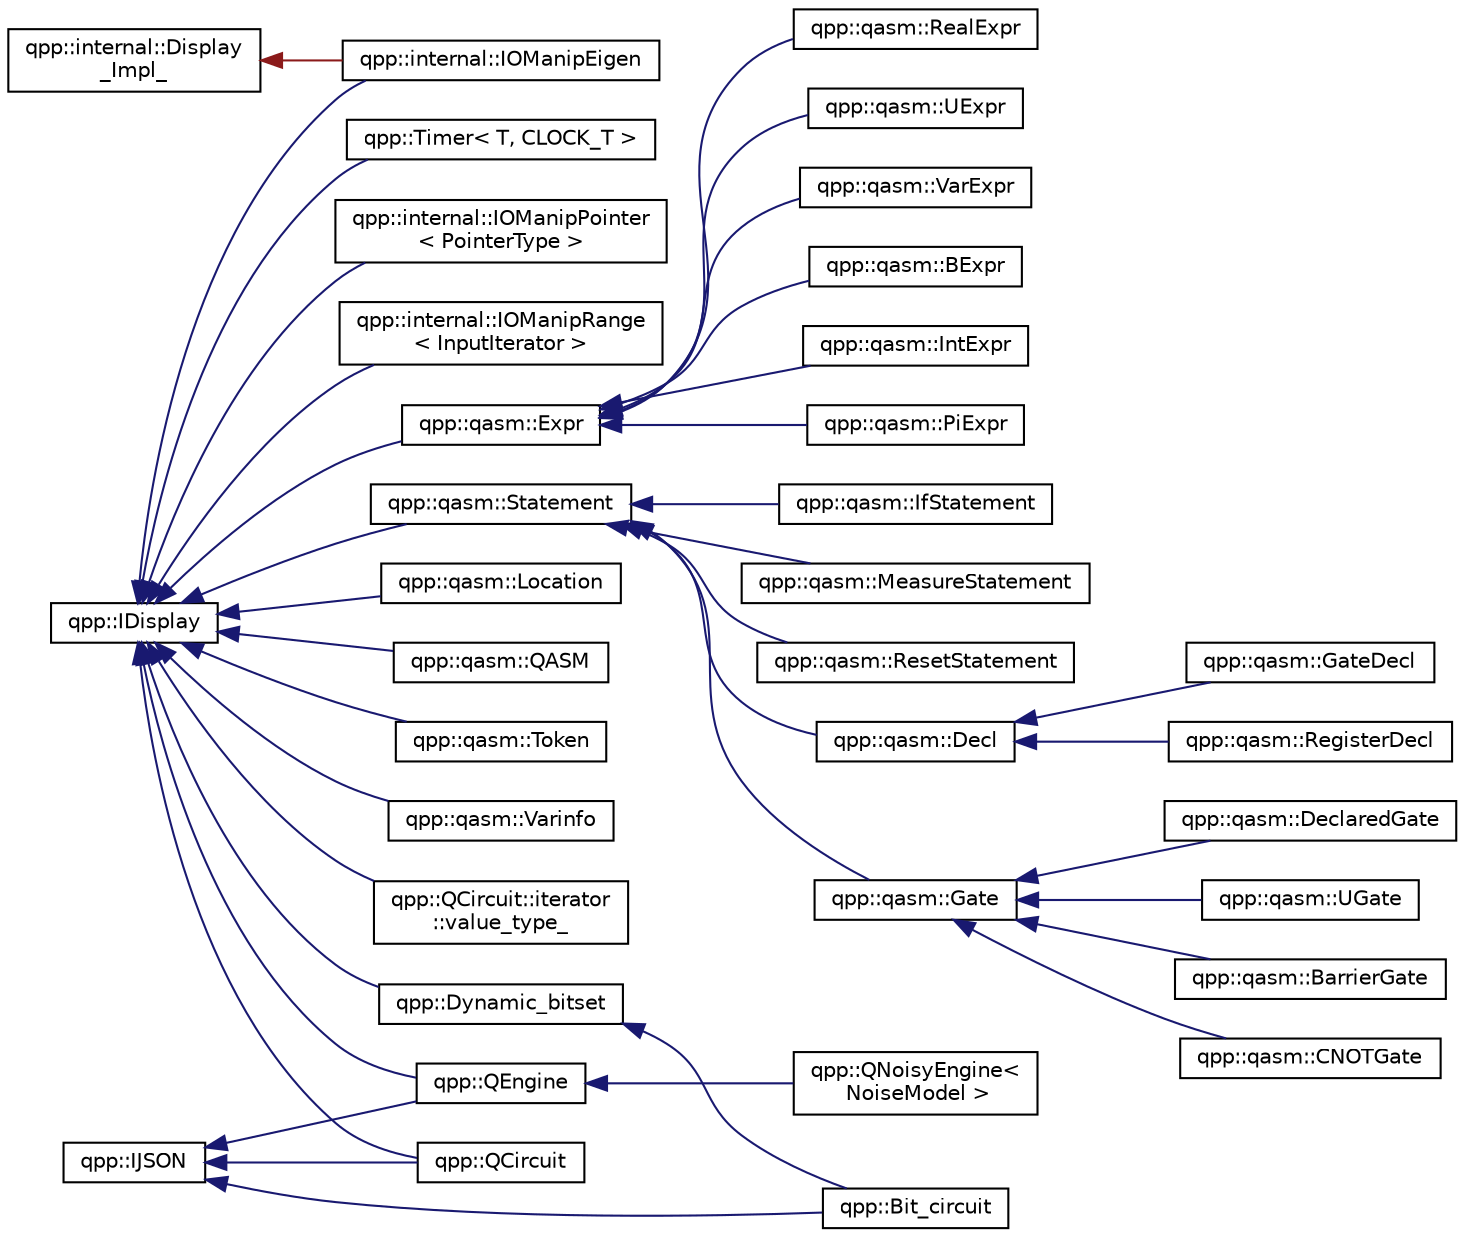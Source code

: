 digraph "Graphical Class Hierarchy"
{
  edge [fontname="Helvetica",fontsize="10",labelfontname="Helvetica",labelfontsize="10"];
  node [fontname="Helvetica",fontsize="10",shape=record];
  rankdir="LR";
  Node130 [label="qpp::internal::Display\l_Impl_",height=0.2,width=0.4,color="black", fillcolor="white", style="filled",URL="$structqpp_1_1internal_1_1_display___impl__.html"];
  Node130 -> Node52 [dir="back",color="firebrick4",fontsize="10",style="solid",fontname="Helvetica"];
  Node52 [label="qpp::internal::IOManipEigen",height=0.2,width=0.4,color="black", fillcolor="white", style="filled",URL="$classqpp_1_1internal_1_1_i_o_manip_eigen.html"];
  Node50 [label="qpp::IDisplay",height=0.2,width=0.4,color="black", fillcolor="white", style="filled",URL="$classqpp_1_1_i_display.html",tooltip="Abstract class (interface) that mandates the definition of virtual std::ostream& display(std::ostream..."];
  Node50 -> Node51 [dir="back",color="midnightblue",fontsize="10",style="solid",fontname="Helvetica"];
  Node51 [label="qpp::Dynamic_bitset",height=0.2,width=0.4,color="black", fillcolor="white", style="filled",URL="$classqpp_1_1_dynamic__bitset.html",tooltip="Dynamic bitset class, allows the specification of the number of bits at runtime. "];
  Node51 -> Node1 [dir="back",color="midnightblue",fontsize="10",style="solid",fontname="Helvetica"];
  Node1 [label="qpp::Bit_circuit",height=0.2,width=0.4,color="black", fillcolor="white", style="filled",URL="$classqpp_1_1_bit__circuit.html",tooltip="Classical reversible circuit simulator. "];
  Node50 -> Node52 [dir="back",color="midnightblue",fontsize="10",style="solid",fontname="Helvetica"];
  Node50 -> Node53 [dir="back",color="midnightblue",fontsize="10",style="solid",fontname="Helvetica"];
  Node53 [label="qpp::internal::IOManipPointer\l\< PointerType \>",height=0.2,width=0.4,color="black", fillcolor="white", style="filled",URL="$classqpp_1_1internal_1_1_i_o_manip_pointer.html"];
  Node50 -> Node54 [dir="back",color="midnightblue",fontsize="10",style="solid",fontname="Helvetica"];
  Node54 [label="qpp::internal::IOManipRange\l\< InputIterator \>",height=0.2,width=0.4,color="black", fillcolor="white", style="filled",URL="$classqpp_1_1internal_1_1_i_o_manip_range.html"];
  Node50 -> Node55 [dir="back",color="midnightblue",fontsize="10",style="solid",fontname="Helvetica"];
  Node55 [label="qpp::qasm::Expr",height=0.2,width=0.4,color="black", fillcolor="white", style="filled",URL="$classqpp_1_1qasm_1_1_expr.html",tooltip="Base class for openQASM expressions. "];
  Node55 -> Node56 [dir="back",color="midnightblue",fontsize="10",style="solid",fontname="Helvetica"];
  Node56 [label="qpp::qasm::BExpr",height=0.2,width=0.4,color="black", fillcolor="white", style="filled",URL="$classqpp_1_1qasm_1_1_b_expr.html",tooltip="Class for binary operator expressions. "];
  Node55 -> Node57 [dir="back",color="midnightblue",fontsize="10",style="solid",fontname="Helvetica"];
  Node57 [label="qpp::qasm::IntExpr",height=0.2,width=0.4,color="black", fillcolor="white", style="filled",URL="$classqpp_1_1qasm_1_1_int_expr.html",tooltip="Class for integer literal expressions. "];
  Node55 -> Node58 [dir="back",color="midnightblue",fontsize="10",style="solid",fontname="Helvetica"];
  Node58 [label="qpp::qasm::PiExpr",height=0.2,width=0.4,color="black", fillcolor="white", style="filled",URL="$classqpp_1_1qasm_1_1_pi_expr.html",tooltip="Class for pi constants. "];
  Node55 -> Node59 [dir="back",color="midnightblue",fontsize="10",style="solid",fontname="Helvetica"];
  Node59 [label="qpp::qasm::RealExpr",height=0.2,width=0.4,color="black", fillcolor="white", style="filled",URL="$classqpp_1_1qasm_1_1_real_expr.html",tooltip="Class for floating point literal expressions. "];
  Node55 -> Node60 [dir="back",color="midnightblue",fontsize="10",style="solid",fontname="Helvetica"];
  Node60 [label="qpp::qasm::UExpr",height=0.2,width=0.4,color="black", fillcolor="white", style="filled",URL="$classqpp_1_1qasm_1_1_u_expr.html",tooltip="Class for unary operator expressions. "];
  Node55 -> Node61 [dir="back",color="midnightblue",fontsize="10",style="solid",fontname="Helvetica"];
  Node61 [label="qpp::qasm::VarExpr",height=0.2,width=0.4,color="black", fillcolor="white", style="filled",URL="$classqpp_1_1qasm_1_1_var_expr.html",tooltip="Class for variable expressions. "];
  Node50 -> Node62 [dir="back",color="midnightblue",fontsize="10",style="solid",fontname="Helvetica"];
  Node62 [label="qpp::qasm::Location",height=0.2,width=0.4,color="black", fillcolor="white", style="filled",URL="$classqpp_1_1qasm_1_1_location.html",tooltip="Source location class. "];
  Node50 -> Node63 [dir="back",color="midnightblue",fontsize="10",style="solid",fontname="Helvetica"];
  Node63 [label="qpp::qasm::QASM",height=0.2,width=0.4,color="black", fillcolor="white", style="filled",URL="$classqpp_1_1qasm_1_1_q_a_s_m.html",tooltip="QASM program class. "];
  Node50 -> Node64 [dir="back",color="midnightblue",fontsize="10",style="solid",fontname="Helvetica"];
  Node64 [label="qpp::qasm::Statement",height=0.2,width=0.4,color="black", fillcolor="white", style="filled",URL="$classqpp_1_1qasm_1_1_statement.html",tooltip="Base class for openQASM statements. "];
  Node64 -> Node65 [dir="back",color="midnightblue",fontsize="10",style="solid",fontname="Helvetica"];
  Node65 [label="qpp::qasm::Decl",height=0.2,width=0.4,color="black", fillcolor="white", style="filled",URL="$classqpp_1_1qasm_1_1_decl.html",tooltip="Base class for openQASM declarations. "];
  Node65 -> Node66 [dir="back",color="midnightblue",fontsize="10",style="solid",fontname="Helvetica"];
  Node66 [label="qpp::qasm::GateDecl",height=0.2,width=0.4,color="black", fillcolor="white", style="filled",URL="$classqpp_1_1qasm_1_1_gate_decl.html",tooltip="Class for gate declarations. "];
  Node65 -> Node67 [dir="back",color="midnightblue",fontsize="10",style="solid",fontname="Helvetica"];
  Node67 [label="qpp::qasm::RegisterDecl",height=0.2,width=0.4,color="black", fillcolor="white", style="filled",URL="$classqpp_1_1qasm_1_1_register_decl.html",tooltip="Class for register declarations. "];
  Node64 -> Node68 [dir="back",color="midnightblue",fontsize="10",style="solid",fontname="Helvetica"];
  Node68 [label="qpp::qasm::Gate",height=0.2,width=0.4,color="black", fillcolor="white", style="filled",URL="$classqpp_1_1qasm_1_1_gate.html",tooltip="Base class for openQASM gates. "];
  Node68 -> Node69 [dir="back",color="midnightblue",fontsize="10",style="solid",fontname="Helvetica"];
  Node69 [label="qpp::qasm::BarrierGate",height=0.2,width=0.4,color="black", fillcolor="white", style="filled",URL="$classqpp_1_1qasm_1_1_barrier_gate.html",tooltip="Class for barrier gates. "];
  Node68 -> Node70 [dir="back",color="midnightblue",fontsize="10",style="solid",fontname="Helvetica"];
  Node70 [label="qpp::qasm::CNOTGate",height=0.2,width=0.4,color="black", fillcolor="white", style="filled",URL="$classqpp_1_1qasm_1_1_c_n_o_t_gate.html",tooltip="Class for CX gates. "];
  Node68 -> Node71 [dir="back",color="midnightblue",fontsize="10",style="solid",fontname="Helvetica"];
  Node71 [label="qpp::qasm::DeclaredGate",height=0.2,width=0.4,color="black", fillcolor="white", style="filled",URL="$classqpp_1_1qasm_1_1_declared_gate.html",tooltip="Class for declared gate applications. "];
  Node68 -> Node72 [dir="back",color="midnightblue",fontsize="10",style="solid",fontname="Helvetica"];
  Node72 [label="qpp::qasm::UGate",height=0.2,width=0.4,color="black", fillcolor="white", style="filled",URL="$classqpp_1_1qasm_1_1_u_gate.html",tooltip="Class for U gates. "];
  Node64 -> Node73 [dir="back",color="midnightblue",fontsize="10",style="solid",fontname="Helvetica"];
  Node73 [label="qpp::qasm::IfStatement",height=0.2,width=0.4,color="black", fillcolor="white", style="filled",URL="$classqpp_1_1qasm_1_1_if_statement.html",tooltip="Class for if statements. "];
  Node64 -> Node74 [dir="back",color="midnightblue",fontsize="10",style="solid",fontname="Helvetica"];
  Node74 [label="qpp::qasm::MeasureStatement",height=0.2,width=0.4,color="black", fillcolor="white", style="filled",URL="$classqpp_1_1qasm_1_1_measure_statement.html"];
  Node64 -> Node75 [dir="back",color="midnightblue",fontsize="10",style="solid",fontname="Helvetica"];
  Node75 [label="qpp::qasm::ResetStatement",height=0.2,width=0.4,color="black", fillcolor="white", style="filled",URL="$classqpp_1_1qasm_1_1_reset_statement.html",tooltip="Class for reset statements. "];
  Node50 -> Node76 [dir="back",color="midnightblue",fontsize="10",style="solid",fontname="Helvetica"];
  Node76 [label="qpp::qasm::Token",height=0.2,width=0.4,color="black", fillcolor="white", style="filled",URL="$classqpp_1_1qasm_1_1_token.html",tooltip="openQASM token class "];
  Node50 -> Node77 [dir="back",color="midnightblue",fontsize="10",style="solid",fontname="Helvetica"];
  Node77 [label="qpp::qasm::Varinfo",height=0.2,width=0.4,color="black", fillcolor="white", style="filled",URL="$classqpp_1_1qasm_1_1_varinfo.html",tooltip="Class for variable accesses. "];
  Node50 -> Node2 [dir="back",color="midnightblue",fontsize="10",style="solid",fontname="Helvetica"];
  Node2 [label="qpp::QCircuit",height=0.2,width=0.4,color="black", fillcolor="white", style="filled",URL="$classqpp_1_1_q_circuit.html",tooltip="Quantum circuit description. "];
  Node50 -> Node78 [dir="back",color="midnightblue",fontsize="10",style="solid",fontname="Helvetica"];
  Node78 [label="qpp::QCircuit::iterator\l::value_type_",height=0.2,width=0.4,color="black", fillcolor="white", style="filled",URL="$classqpp_1_1_q_circuit_1_1iterator_1_1value__type__.html",tooltip="Value type class for qpp::QCircuit::iterator. "];
  Node50 -> Node3 [dir="back",color="midnightblue",fontsize="10",style="solid",fontname="Helvetica"];
  Node3 [label="qpp::QEngine",height=0.2,width=0.4,color="black", fillcolor="white", style="filled",URL="$classqpp_1_1_q_engine.html",tooltip="Quantum circuit engine, executes qpp::QCircuit. "];
  Node3 -> Node4 [dir="back",color="midnightblue",fontsize="10",style="solid",fontname="Helvetica"];
  Node4 [label="qpp::QNoisyEngine\<\l NoiseModel \>",height=0.2,width=0.4,color="black", fillcolor="white", style="filled",URL="$classqpp_1_1_q_noisy_engine.html",tooltip="Noisy quantum circuit engine, executes qpp::QCircuit. "];
  Node50 -> Node79 [dir="back",color="midnightblue",fontsize="10",style="solid",fontname="Helvetica"];
  Node79 [label="qpp::Timer\< T, CLOCK_T \>",height=0.2,width=0.4,color="black", fillcolor="white", style="filled",URL="$classqpp_1_1_timer.html",tooltip="Chronometer. "];
  Node0 [label="qpp::IJSON",height=0.2,width=0.4,color="black", fillcolor="white", style="filled",URL="$classqpp_1_1_i_j_s_o_n.html",tooltip="Abstract class (interface) that mandates the definition of very basic JSON serialization support..."];
  Node0 -> Node1 [dir="back",color="midnightblue",fontsize="10",style="solid",fontname="Helvetica"];
  Node0 -> Node2 [dir="back",color="midnightblue",fontsize="10",style="solid",fontname="Helvetica"];
  Node0 -> Node3 [dir="back",color="midnightblue",fontsize="10",style="solid",fontname="Helvetica"];
}

